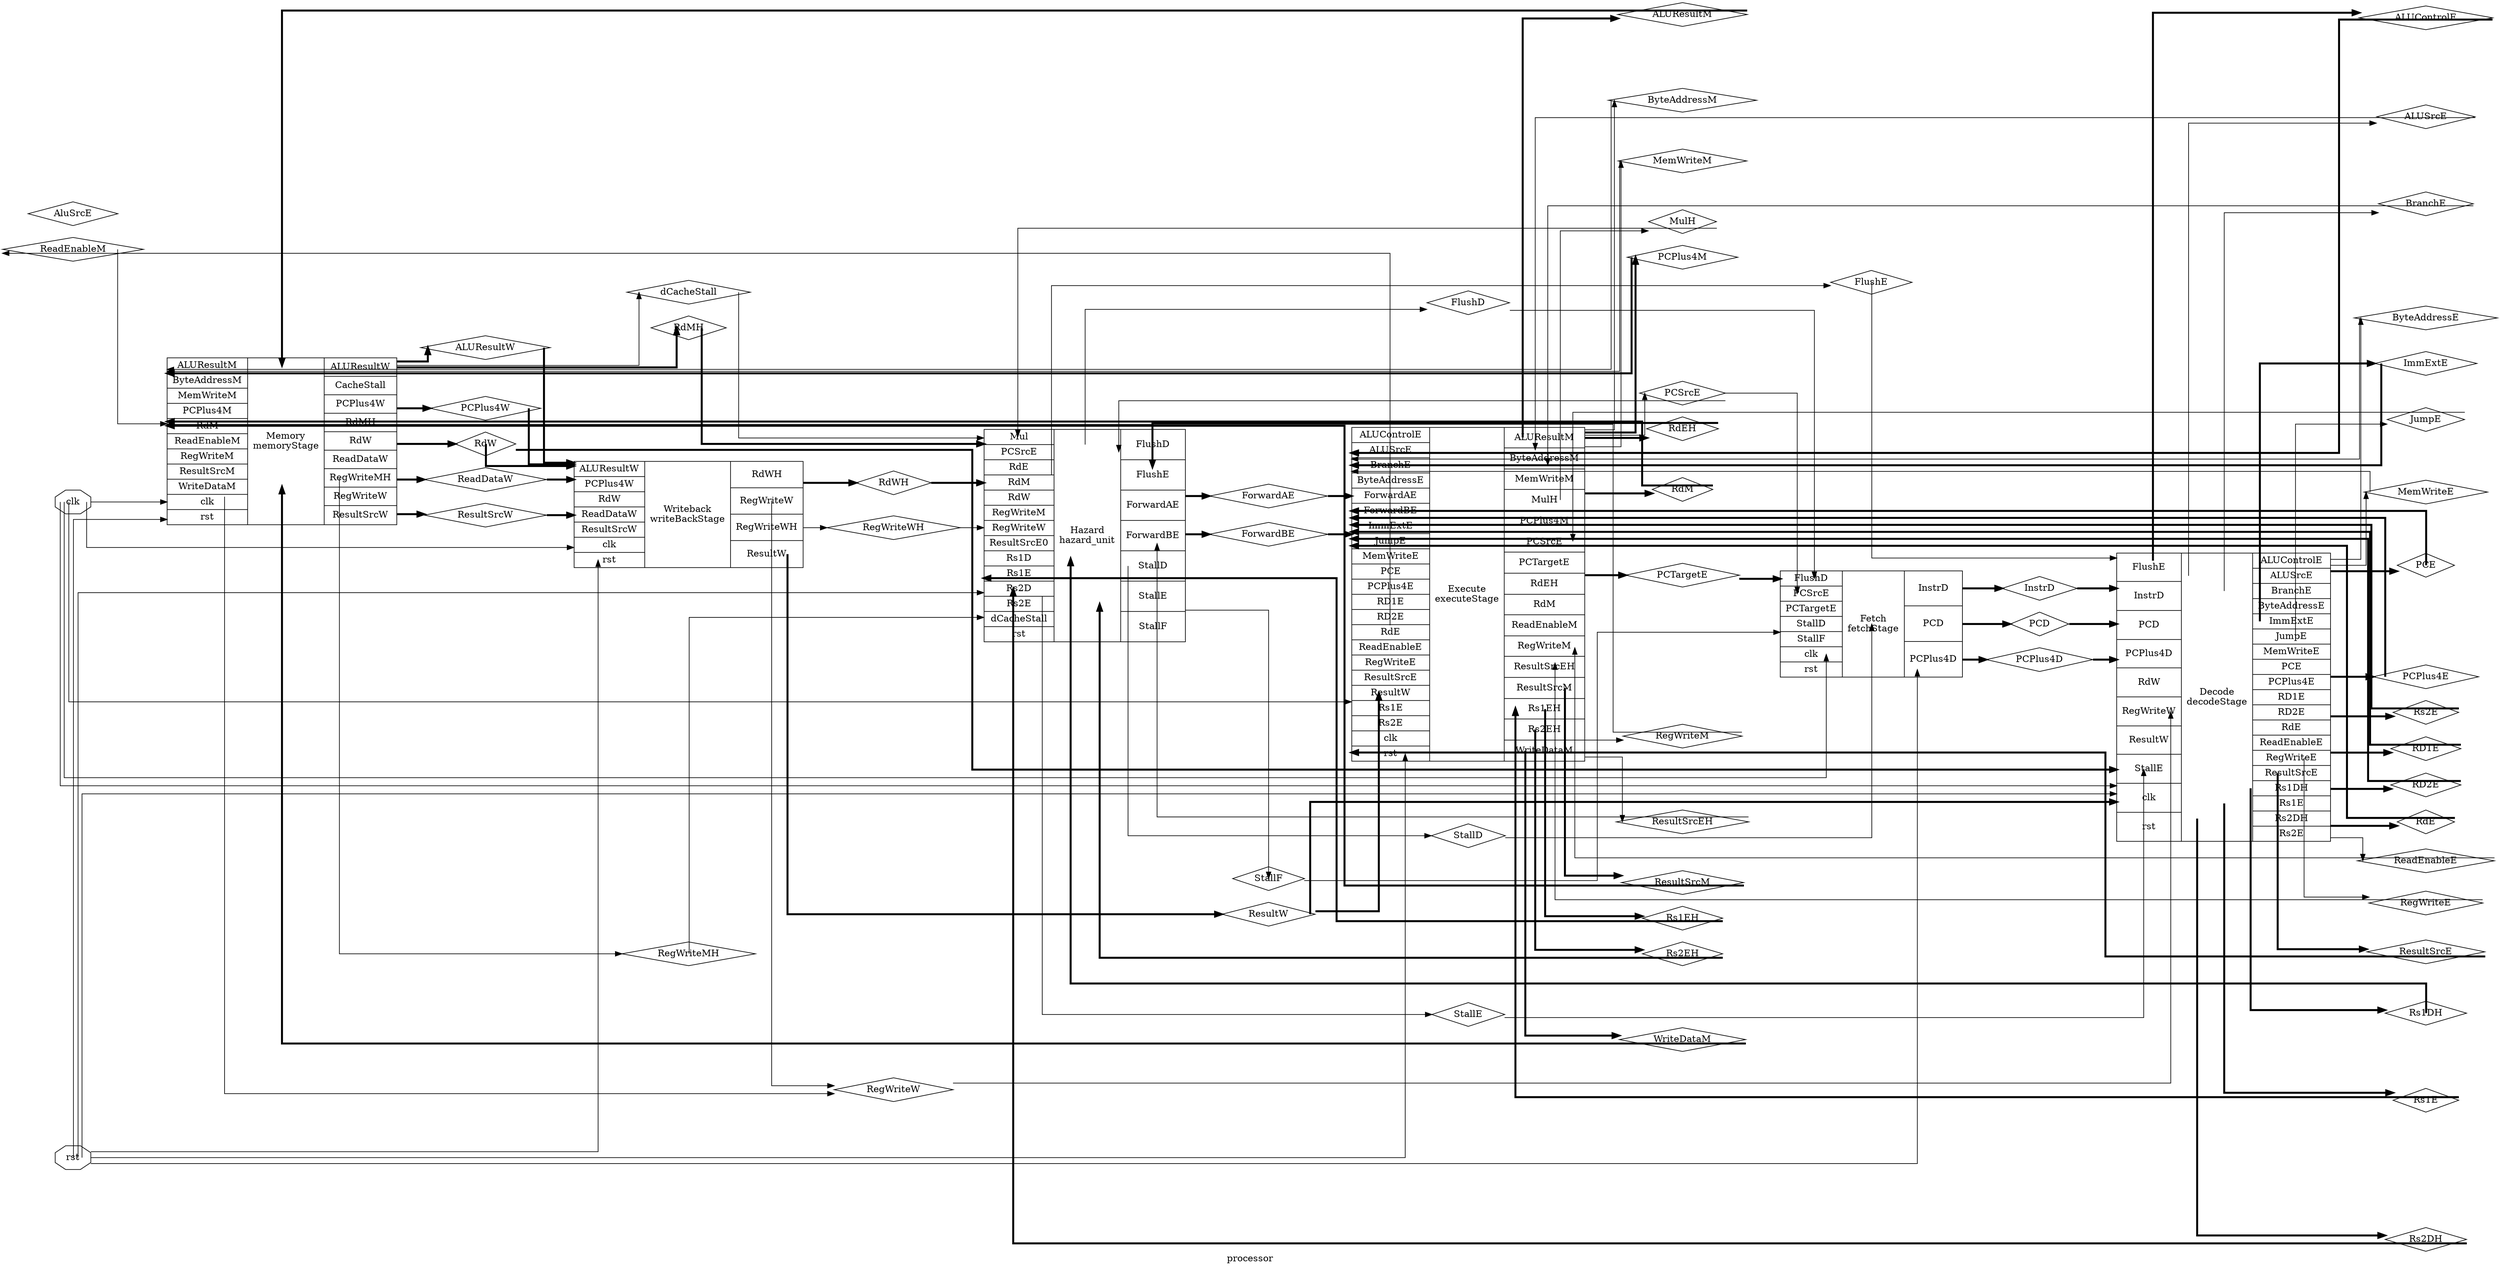 digraph "processor" {
label="processor";
rankdir="LR";
splines=ortho;
remincross=true;
n1 [ shape=diamond, label="ReadEnableM", color="black", fontcolor="black" ];
n2 [ shape=diamond, label="ByteAddressM", color="black", fontcolor="black" ];
n3 [ shape=diamond, label="ReadEnableE", color="black", fontcolor="black" ];
n4 [ shape=diamond, label="ByteAddressE", color="black", fontcolor="black" ];
n5 [ shape=diamond, label="RegWriteWH", color="black", fontcolor="black" ];
n6 [ shape=diamond, label="RdWH", color="black", fontcolor="black" ];
n7 [ shape=diamond, label="ResultSrcW", color="black", fontcolor="black" ];
n8 [ shape=diamond, label="PCPlus4W", color="black", fontcolor="black" ];
n9 [ shape=diamond, label="ReadDataW", color="black", fontcolor="black" ];
n10 [ shape=diamond, label="ALUResultW", color="black", fontcolor="black" ];
n11 [ shape=diamond, label="dCacheStall", color="black", fontcolor="black" ];
n12 [ shape=diamond, label="RegWriteMH", color="black", fontcolor="black" ];
n13 [ shape=diamond, label="RdMH", color="black", fontcolor="black" ];
n14 [ shape=diamond, label="ResultSrcM", color="black", fontcolor="black" ];
n15 [ shape=diamond, label="MemWriteM", color="black", fontcolor="black" ];
n16 [ shape=diamond, label="RegWriteM", color="black", fontcolor="black" ];
n17 [ shape=diamond, label="RdM", color="black", fontcolor="black" ];
n18 [ shape=diamond, label="PCPlus4M", color="black", fontcolor="black" ];
n19 [ shape=diamond, label="WriteDataM", color="black", fontcolor="black" ];
n20 [ shape=diamond, label="ALUResultM", color="black", fontcolor="black" ];
n21 [ shape=diamond, label="MulH", color="black", fontcolor="black" ];
n22 [ shape=diamond, label="ResultSrcEH", color="black", fontcolor="black" ];
n23 [ shape=diamond, label="Rs2EH", color="black", fontcolor="black" ];
n24 [ shape=diamond, label="Rs1EH", color="black", fontcolor="black" ];
n25 [ shape=diamond, label="RdEH", color="black", fontcolor="black" ];
n26 [ shape=diamond, label="ForwardBE", color="black", fontcolor="black" ];
n27 [ shape=diamond, label="ForwardAE", color="black", fontcolor="black" ];
n28 [ shape=diamond, label="ALUControlE", color="black", fontcolor="black" ];
n29 [ shape=diamond, label="ResultSrcE", color="black", fontcolor="black" ];
n30 [ shape=diamond, label="AluSrcE", color="black", fontcolor="black" ];
n31 [ shape=diamond, label="BranchE", color="black", fontcolor="black" ];
n32 [ shape=diamond, label="JumpE", color="black", fontcolor="black" ];
n33 [ shape=diamond, label="MemWriteE", color="black", fontcolor="black" ];
n34 [ shape=diamond, label="ALUSrcE", color="black", fontcolor="black" ];
n35 [ shape=diamond, label="RegWriteE", color="black", fontcolor="black" ];
n36 [ shape=diamond, label="PCPlus4E", color="black", fontcolor="black" ];
n37 [ shape=diamond, label="ImmExtE", color="black", fontcolor="black" ];
n38 [ shape=diamond, label="RdE", color="black", fontcolor="black" ];
n39 [ shape=diamond, label="Rs2E", color="black", fontcolor="black" ];
n40 [ shape=diamond, label="Rs1E", color="black", fontcolor="black" ];
n41 [ shape=diamond, label="PCE", color="black", fontcolor="black" ];
n42 [ shape=diamond, label="RD2E", color="black", fontcolor="black" ];
n43 [ shape=diamond, label="RD1E", color="black", fontcolor="black" ];
n44 [ shape=diamond, label="Rs2DH", color="black", fontcolor="black" ];
n45 [ shape=diamond, label="Rs1DH", color="black", fontcolor="black" ];
n46 [ shape=diamond, label="StallE", color="black", fontcolor="black" ];
n47 [ shape=diamond, label="FlushE", color="black", fontcolor="black" ];
n48 [ shape=diamond, label="ResultW", color="black", fontcolor="black" ];
n49 [ shape=diamond, label="RegWriteW", color="black", fontcolor="black" ];
n50 [ shape=diamond, label="RdW", color="black", fontcolor="black" ];
n51 [ shape=diamond, label="PCD", color="black", fontcolor="black" ];
n52 [ shape=diamond, label="PCPlus4D", color="black", fontcolor="black" ];
n53 [ shape=diamond, label="InstrD", color="black", fontcolor="black" ];
n54 [ shape=diamond, label="FlushD", color="black", fontcolor="black" ];
n55 [ shape=diamond, label="StallD", color="black", fontcolor="black" ];
n56 [ shape=diamond, label="StallF", color="black", fontcolor="black" ];
n57 [ shape=diamond, label="PCTargetE", color="black", fontcolor="black" ];
n58 [ shape=diamond, label="PCSrcE", color="black", fontcolor="black" ];
n59 [ shape=octagon, label="rst", color="black", fontcolor="black" ];
n60 [ shape=octagon, label="clk", color="black", fontcolor="black" ];
c65 [ shape=record, label="{{<p61> Mul|<p58> PCSrcE|<p38> RdE|<p17> RdM|<p50> RdW|<p16> RegWriteM|<p49> RegWriteW|<p62> ResultSrcE0|<p63> Rs1D|<p40> Rs1E|<p64> Rs2D|<p39> Rs2E|<p11> dCacheStall|<p59> rst}|Hazard\nhazard_unit|{<p54> FlushD|<p47> FlushE|<p27> ForwardAE|<p26> ForwardBE|<p55> StallD|<p46> StallE|<p56> StallF}}" ];
c66 [ shape=record, label="{{<p10> ALUResultW|<p8> PCPlus4W|<p50> RdW|<p9> ReadDataW|<p7> ResultSrcW|<p60> clk|<p59> rst}|Writeback\nwriteBackStage|{<p6> RdWH|<p49> RegWriteW|<p5> RegWriteWH|<p48> ResultW}}" ];
c68 [ shape=record, label="{{<p20> ALUResultM|<p2> ByteAddressM|<p15> MemWriteM|<p18> PCPlus4M|<p17> RdM|<p1> ReadEnableM|<p16> RegWriteM|<p14> ResultSrcM|<p19> WriteDataM|<p60> clk|<p59> rst}|Memory\nmemoryStage|{<p10> ALUResultW|<p67> CacheStall|<p8> PCPlus4W|<p13> RdMH|<p50> RdW|<p9> ReadDataW|<p12> RegWriteMH|<p49> RegWriteW|<p7> ResultSrcW}}" ];
c69 [ shape=record, label="{{<p28> ALUControlE|<p34> ALUSrcE|<p31> BranchE|<p4> ByteAddressE|<p27> ForwardAE|<p26> ForwardBE|<p37> ImmExtE|<p32> JumpE|<p33> MemWriteE|<p41> PCE|<p36> PCPlus4E|<p43> RD1E|<p42> RD2E|<p38> RdE|<p3> ReadEnableE|<p35> RegWriteE|<p29> ResultSrcE|<p48> ResultW|<p40> Rs1E|<p39> Rs2E|<p60> clk|<p59> rst}|Execute\nexecuteStage|{<p20> ALUResultM|<p2> ByteAddressM|<p15> MemWriteM|<p21> MulH|<p18> PCPlus4M|<p58> PCSrcE|<p57> PCTargetE|<p25> RdEH|<p17> RdM|<p1> ReadEnableM|<p16> RegWriteM|<p22> ResultSrcEH|<p14> ResultSrcM|<p24> Rs1EH|<p23> Rs2EH|<p19> WriteDataM}}" ];
c70 [ shape=record, label="{{<p47> FlushE|<p53> InstrD|<p51> PCD|<p52> PCPlus4D|<p50> RdW|<p49> RegWriteW|<p48> ResultW|<p46> StallE|<p60> clk|<p59> rst}|Decode\ndecodeStage|{<p28> ALUControlE|<p34> ALUSrcE|<p31> BranchE|<p4> ByteAddressE|<p37> ImmExtE|<p32> JumpE|<p33> MemWriteE|<p41> PCE|<p36> PCPlus4E|<p43> RD1E|<p42> RD2E|<p38> RdE|<p3> ReadEnableE|<p35> RegWriteE|<p29> ResultSrcE|<p45> Rs1DH|<p40> Rs1E|<p44> Rs2DH|<p39> Rs2E}}" ];
c71 [ shape=record, label="{{<p54> FlushD|<p58> PCSrcE|<p57> PCTargetE|<p55> StallD|<p56> StallF|<p60> clk|<p59> rst}|Fetch\nfetchStage|{<p53> InstrD|<p51> PCD|<p52> PCPlus4D}}" ];
c69:p1:e -> n1:w [color="black", label=""];
n1:e -> c68:p1:w [color="black", label=""];
c68:p10:e -> n10:w [color="black", style="setlinewidth(3)", label=""];
n10:e -> c66:p10:w [color="black", style="setlinewidth(3)", label=""];
c68:p67:e -> n11:w [color="black", label=""];
n11:e -> c65:p11:w [color="black", label=""];
c68:p12:e -> n12:w [color="black", label=""];
n12:e -> c65:p16:w [color="black", label=""];
c68:p13:e -> n13:w [color="black", style="setlinewidth(3)", label=""];
n13:e -> c65:p17:w [color="black", style="setlinewidth(3)", label=""];
c69:p14:e -> n14:w [color="black", style="setlinewidth(3)", label=""];
n14:e -> c68:p14:w [color="black", style="setlinewidth(3)", label=""];
c69:p15:e -> n15:w [color="black", label=""];
n15:e -> c68:p15:w [color="black", label=""];
c69:p16:e -> n16:w [color="black", label=""];
n16:e -> c68:p16:w [color="black", label=""];
c69:p17:e -> n17:w [color="black", style="setlinewidth(3)", label=""];
n17:e -> c68:p17:w [color="black", style="setlinewidth(3)", label=""];
c69:p18:e -> n18:w [color="black", style="setlinewidth(3)", label=""];
n18:e -> c68:p18:w [color="black", style="setlinewidth(3)", label=""];
c69:p19:e -> n19:w [color="black", style="setlinewidth(3)", label=""];
n19:e -> c68:p19:w [color="black", style="setlinewidth(3)", label=""];
c69:p2:e -> n2:w [color="black", label=""];
n2:e -> c68:p2:w [color="black", label=""];
c69:p20:e -> n20:w [color="black", style="setlinewidth(3)", label=""];
n20:e -> c68:p20:w [color="black", style="setlinewidth(3)", label=""];
c69:p21:e -> n21:w [color="black", label=""];
n21:e -> c65:p61:w [color="black", label=""];
c69:p22:e -> n22:w [color="black", label=""];
n22:e -> c65:p62:w [color="black", label=""];
c69:p23:e -> n23:w [color="black", style="setlinewidth(3)", label=""];
n23:e -> c65:p39:w [color="black", style="setlinewidth(3)", label=""];
c69:p24:e -> n24:w [color="black", style="setlinewidth(3)", label=""];
n24:e -> c65:p40:w [color="black", style="setlinewidth(3)", label=""];
c69:p25:e -> n25:w [color="black", style="setlinewidth(3)", label=""];
n25:e -> c65:p38:w [color="black", style="setlinewidth(3)", label=""];
c65:p26:e -> n26:w [color="black", style="setlinewidth(3)", label=""];
n26:e -> c69:p26:w [color="black", style="setlinewidth(3)", label=""];
c65:p27:e -> n27:w [color="black", style="setlinewidth(3)", label=""];
n27:e -> c69:p27:w [color="black", style="setlinewidth(3)", label=""];
c70:p28:e -> n28:w [color="black", style="setlinewidth(3)", label=""];
n28:e -> c69:p28:w [color="black", style="setlinewidth(3)", label=""];
c70:p29:e -> n29:w [color="black", style="setlinewidth(3)", label=""];
n29:e -> c69:p29:w [color="black", style="setlinewidth(3)", label=""];
c70:p3:e -> n3:w [color="black", label=""];
n3:e -> c69:p3:w [color="black", label=""];
c70:p31:e -> n31:w [color="black", label=""];
n31:e -> c69:p31:w [color="black", label=""];
c70:p32:e -> n32:w [color="black", label=""];
n32:e -> c69:p32:w [color="black", label=""];
c70:p33:e -> n33:w [color="black", label=""];
n33:e -> c69:p33:w [color="black", label=""];
c70:p34:e -> n34:w [color="black", label=""];
n34:e -> c69:p34:w [color="black", label=""];
c70:p35:e -> n35:w [color="black", label=""];
n35:e -> c69:p35:w [color="black", label=""];
c70:p36:e -> n36:w [color="black", style="setlinewidth(3)", label=""];
n36:e -> c69:p36:w [color="black", style="setlinewidth(3)", label=""];
c70:p37:e -> n37:w [color="black", style="setlinewidth(3)", label=""];
n37:e -> c69:p37:w [color="black", style="setlinewidth(3)", label=""];
c70:p38:e -> n38:w [color="black", style="setlinewidth(3)", label=""];
n38:e -> c69:p38:w [color="black", style="setlinewidth(3)", label=""];
c70:p39:e -> n39:w [color="black", style="setlinewidth(3)", label=""];
n39:e -> c69:p39:w [color="black", style="setlinewidth(3)", label=""];
c70:p4:e -> n4:w [color="black", label=""];
n4:e -> c69:p4:w [color="black", label=""];
c70:p40:e -> n40:w [color="black", style="setlinewidth(3)", label=""];
n40:e -> c69:p40:w [color="black", style="setlinewidth(3)", label=""];
c70:p41:e -> n41:w [color="black", style="setlinewidth(3)", label=""];
n41:e -> c69:p41:w [color="black", style="setlinewidth(3)", label=""];
c70:p42:e -> n42:w [color="black", style="setlinewidth(3)", label=""];
n42:e -> c69:p42:w [color="black", style="setlinewidth(3)", label=""];
c70:p43:e -> n43:w [color="black", style="setlinewidth(3)", label=""];
n43:e -> c69:p43:w [color="black", style="setlinewidth(3)", label=""];
c70:p44:e -> n44:w [color="black", style="setlinewidth(3)", label=""];
n44:e -> c65:p64:w [color="black", style="setlinewidth(3)", label=""];
c70:p45:e -> n45:w [color="black", style="setlinewidth(3)", label=""];
n45:e -> c65:p63:w [color="black", style="setlinewidth(3)", label=""];
c65:p46:e -> n46:w [color="black", label=""];
n46:e -> c70:p46:w [color="black", label=""];
c65:p47:e -> n47:w [color="black", label=""];
n47:e -> c70:p47:w [color="black", label=""];
c66:p48:e -> n48:w [color="black", style="setlinewidth(3)", label=""];
n48:e -> c69:p48:w [color="black", style="setlinewidth(3)", label=""];
n48:e -> c70:p48:w [color="black", style="setlinewidth(3)", label=""];
c66:p49:e -> n49:w [color="black", label=""];
c68:p49:e -> n49:w [color="black", label=""];
n49:e -> c70:p49:w [color="black", label=""];
c66:p5:e -> n5:w [color="black", label=""];
n5:e -> c65:p49:w [color="black", label=""];
c68:p50:e -> n50:w [color="black", style="setlinewidth(3)", label=""];
n50:e -> c66:p50:w [color="black", style="setlinewidth(3)", label=""];
n50:e -> c70:p50:w [color="black", style="setlinewidth(3)", label=""];
c71:p51:e -> n51:w [color="black", style="setlinewidth(3)", label=""];
n51:e -> c70:p51:w [color="black", style="setlinewidth(3)", label=""];
c71:p52:e -> n52:w [color="black", style="setlinewidth(3)", label=""];
n52:e -> c70:p52:w [color="black", style="setlinewidth(3)", label=""];
c71:p53:e -> n53:w [color="black", style="setlinewidth(3)", label=""];
n53:e -> c70:p53:w [color="black", style="setlinewidth(3)", label=""];
c65:p54:e -> n54:w [color="black", label=""];
n54:e -> c71:p54:w [color="black", label=""];
c65:p55:e -> n55:w [color="black", label=""];
n55:e -> c71:p55:w [color="black", label=""];
c65:p56:e -> n56:w [color="black", label=""];
n56:e -> c71:p56:w [color="black", label=""];
c69:p57:e -> n57:w [color="black", style="setlinewidth(3)", label=""];
n57:e -> c71:p57:w [color="black", style="setlinewidth(3)", label=""];
c69:p58:e -> n58:w [color="black", label=""];
n58:e -> c65:p58:w [color="black", label=""];
n58:e -> c71:p58:w [color="black", label=""];
n59:e -> c65:p59:w [color="black", label=""];
n59:e -> c66:p59:w [color="black", label=""];
n59:e -> c68:p59:w [color="black", label=""];
n59:e -> c69:p59:w [color="black", label=""];
n59:e -> c70:p59:w [color="black", label=""];
n59:e -> c71:p59:w [color="black", label=""];
c66:p6:e -> n6:w [color="black", style="setlinewidth(3)", label=""];
n6:e -> c65:p50:w [color="black", style="setlinewidth(3)", label=""];
n60:e -> c66:p60:w [color="black", label=""];
n60:e -> c68:p60:w [color="black", label=""];
n60:e -> c69:p60:w [color="black", label=""];
n60:e -> c70:p60:w [color="black", label=""];
n60:e -> c71:p60:w [color="black", label=""];
c68:p7:e -> n7:w [color="black", style="setlinewidth(3)", label=""];
n7:e -> c66:p7:w [color="black", style="setlinewidth(3)", label=""];
c68:p8:e -> n8:w [color="black", style="setlinewidth(3)", label=""];
n8:e -> c66:p8:w [color="black", style="setlinewidth(3)", label=""];
c68:p9:e -> n9:w [color="black", style="setlinewidth(3)", label=""];
n9:e -> c66:p9:w [color="black", style="setlinewidth(3)", label=""];
}

